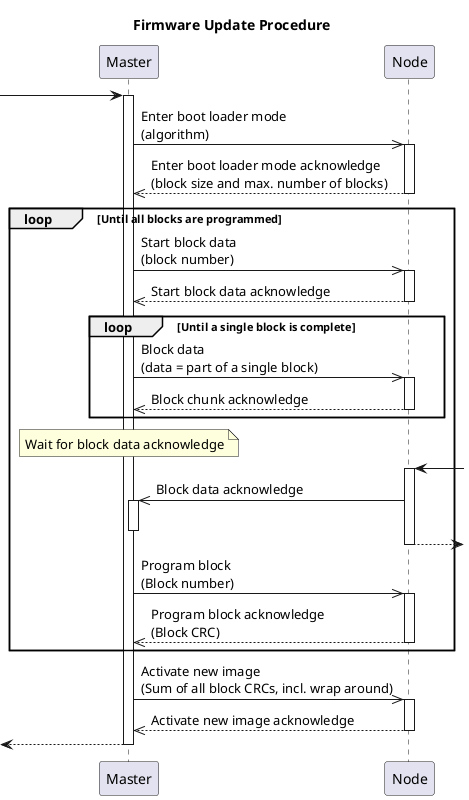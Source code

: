 @startuml vscp_std_bootloader_algorithm

title "Firmware Update Procedure"

participant Master as master
participant Node as node

autoactivate on

-> master

master ->> node: Enter boot loader mode\n(algorithm)
master <<-- node: Enter boot loader mode acknowledge\n(block size and max. number of blocks)

loop Until all blocks are programmed
    master ->> node: Start block data\n(block number)
    master <<-- node: Start block data acknowledge
    
    loop Until a single block is complete
        master ->> node: Block data\n(data = part of a single block)
        master <<-- node: Block chunk acknowledge
    end
    
    note over master
        Wait for block data acknowledge
    end note

    node <-
    master <<- node: Block data acknowledge
    deactivate master
    node -->
    master ->> node: Program block\n(Block number)
    master <<-- node: Program block acknowledge\n(Block CRC)
end loop

master ->> node: Activate new image\n(Sum of all block CRCs, incl. wrap around)
master <<-- node: Activate new image acknowledge

<-- master

@enduml